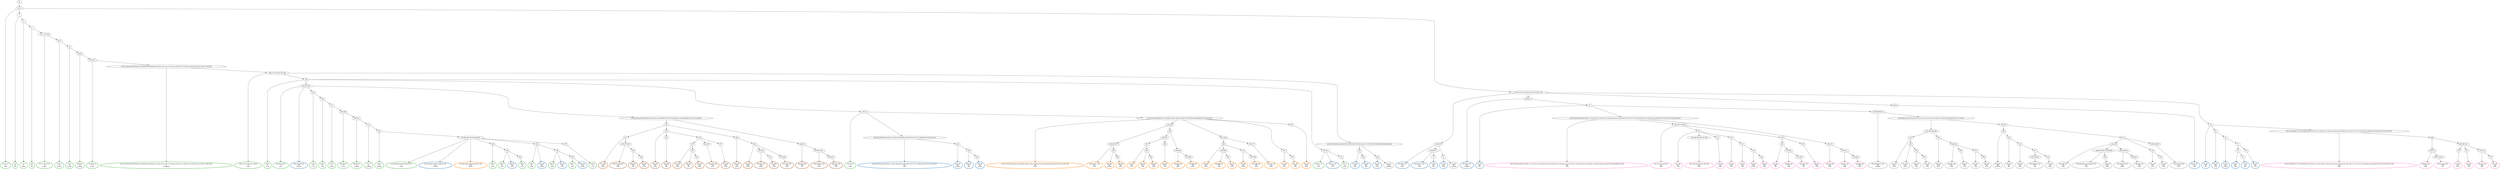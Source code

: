 digraph T {
	{
		rank=same
		296 [penwidth=3,colorscheme=set19,color=3,label="0;1;2;3_P\nP\n4.9%"]
		294 [penwidth=3,colorscheme=set19,color=3,label="5_P\nP\n5%"]
		292 [penwidth=3,colorscheme=set19,color=3,label="6_P\nP\n0.82%"]
		290 [penwidth=3,colorscheme=set19,color=3,label="8_P\nP\n5%"]
		288 [penwidth=3,colorscheme=set19,color=3,label="9;11;13;14;16_P\nP\n0.29%"]
		286 [penwidth=3,colorscheme=set19,color=3,label="19;21_P\nP\n0.22%"]
		284 [penwidth=3,colorscheme=set19,color=3,label="24_P\nP\n0.25%"]
		282 [penwidth=3,colorscheme=set19,color=3,label="26;28_P\nP\n0.028%"]
		280 [penwidth=3,colorscheme=set19,color=3,label="30;32;33_P\nP\n0.14%"]
		278 [penwidth=3,colorscheme=set19,color=3,label="34;37;41;45;48;55;58;63;68;72;78;80;85;87;90;92;99;101;104;110;112;117;119;124;130;135;137;138;141;143;145;148;151;154;157;160;163_P\nP\n0.00064%"]
		276 [penwidth=3,colorscheme=set19,color=3,label="166;172;179;182;187;188_P\nP\n3.5%"]
		274 [penwidth=3,colorscheme=set19,color=3,label="190_P\nP\n5.1%"]
		272 [penwidth=3,colorscheme=set19,color=3,label="194;201;206_P\nP\n2.2%"]
		270 [penwidth=3,colorscheme=set19,color=3,label="218_P\nP\n1.1%"]
		268 [penwidth=3,colorscheme=set19,color=3,label="228_P\nP\n1.2%"]
		266 [penwidth=3,colorscheme=set19,color=3,label="277_P\nP\n0.43%"]
		264 [penwidth=3,colorscheme=set19,color=3,label="282;295_P\nP\n0.12%"]
		262 [penwidth=3,colorscheme=set19,color=3,label="298;303_P\nP\n0.058%"]
		260 [penwidth=3,colorscheme=set19,color=3,label="311_P\nP\n0.056%"]
		258 [penwidth=3,colorscheme=set19,color=3,label="322_P\nP\n0.025%"]
		256 [penwidth=3,colorscheme=set19,color=3,label="335;340;368;379;383;386;387_P\nP\n3.3%"]
		254 [penwidth=3,colorscheme=set19,color=3,label="390_P\nP\n3.5%"]
		252 [penwidth=3,colorscheme=set19,color=3,label="396_P\nP\n10%"]
		250 [penwidth=3,colorscheme=set19,color=3,label="399_P\nP\n5.7%"]
		248 [penwidth=3,colorscheme=set19,color=3,label="394_P\nP\n9.6%"]
		246 [penwidth=3,colorscheme=set19,color=3,label="398_P\nP\n5.9%"]
		244 [penwidth=3,colorscheme=set19,color=3,label="403_P\nP\n6%"]
		242 [penwidth=3,colorscheme=set19,color=3,label="397_P\nP\n7.1%"]
		240 [penwidth=3,colorscheme=set19,color=3,label="197;212_P\nP\n5.9%"]
		238 [penwidth=3,colorscheme=set19,color=3,label="200;211_P\nP\n3.9%"]
		236 [penwidth=3,colorscheme=set19,color=3,label="217_P\nP\n8.6%"]
		233 [penwidth=3,colorscheme=set19,color=2,label="36;39;50_M1\nM1\n2.4%"]
		231 [penwidth=3,colorscheme=set19,color=2,label="54;62;67;71_M1\nM1\n1.5%"]
		229 [penwidth=3,colorscheme=set19,color=2,label="74_M1\nM1\n6%"]
		227 [penwidth=3,colorscheme=set19,color=2,label="61_M1\nM1\n7.6%"]
		225 [penwidth=3,colorscheme=set19,color=2,label="38;44;47_M1\nM1\n0.092%"]
		223 [penwidth=3,colorscheme=set19,color=2,label="53_M1\nM1\n5%"]
		221 [penwidth=3,colorscheme=set19,color=2,label="40;43_M1\nM1\n7.2%"]
		219 [penwidth=3,colorscheme=set19,color=2,label="42_M1\nM1\n2%"]
		217 [penwidth=3,colorscheme=set19,color=2,label="46_M1\nM1\n2.3%"]
		215 [penwidth=3,colorscheme=set19,color=2,label="52_M1\nM1\n0.45%"]
		212 [penwidth=3,colorscheme=set19,color=2,label="59_M1\nM1\n1.8%"]
		210 [penwidth=3,colorscheme=set19,color=2,label="73_M1\nM1\n6%"]
		208 [penwidth=3,colorscheme=set19,color=2,label="65_M1\nM1\n7.7%"]
		207 [penwidth=3,colorscheme=set19,color=2,label="194;201;206_M1\nM1\n0.014%"]
		206 [penwidth=3,colorscheme=set19,color=2,label="335;340;368;379;383;386;387_M1\nM1\n0.031%"]
		205 [penwidth=3,colorscheme=set19,color=2,label="396_M1\nM1\n2.3%"]
		204 [penwidth=3,colorscheme=set19,color=2,label="394_M1\nM1\n0.42%"]
		203 [penwidth=3,colorscheme=set19,color=2,label="398_M1\nM1\n1.5%"]
		202 [penwidth=3,colorscheme=set19,color=2,label="403_M1\nM1\n0.18%"]
		200 [penwidth=3,colorscheme=set19,color=2,label="226;235;256;263;293;302;317;328;339;346;354;359;365;370;373;377;388;405;407;410;412;414_M1\nM1\n10%"]
		198 [penwidth=3,colorscheme=set19,color=2,label="424_M1\nM1\n0.26%"]
		196 [penwidth=3,colorscheme=set19,color=2,label="428_M1\nM1\n3%"]
		194 [penwidth=3,colorscheme=set19,color=2,label="430_M1\nM1\n5.2%"]
		193 [penwidth=3,colorscheme=set19,color=2,label="200;211_M1\nM1\n3.7%"]
		190 [penwidth=3,colorscheme=set19,color=2,label="419_M1\nM1\n4.6%"]
		188 [penwidth=3,colorscheme=set19,color=2,label="426_M1\nM1\n10%"]
		186 [penwidth=3,colorscheme=set19,color=2,label="422_M1\nM1\n8.2%"]
		184 [penwidth=3,colorscheme=set19,color=8,label="60;70;79;82;84;96;103;109;111;114;116;123;126;129;133;144;146;152;153;156;162;165;170;176;177;180;183;185;191;202;207;214;222;230;237;245;272;278;283;290;297_M2\nM2\n1.5%"]
		182 [penwidth=3,colorscheme=set19,color=8,label="301;307;310;320_M2\nM2\n1.8%"]
		180 [penwidth=3,colorscheme=set19,color=8,label="327_M2\nM2\n1.7%"]
		178 [penwidth=3,colorscheme=set19,color=8,label="332;338;345;352;357;363_M2\nM2\n6.9%"]
		176 [penwidth=3,colorscheme=set19,color=8,label="337_M2\nM2\n5.5%"]
		174 [penwidth=3,colorscheme=set19,color=8,label="344_M2\nM2\n1.7%"]
		172 [penwidth=3,colorscheme=set19,color=8,label="351_M2\nM2\n1.4%"]
		170 [penwidth=3,colorscheme=set19,color=8,label="356_M2\nM2\n0.73%"]
		168 [penwidth=3,colorscheme=set19,color=8,label="362_M2\nM2\n5.2%"]
		165 [penwidth=3,colorscheme=set19,color=8,label="343_M2\nM2\n4%"]
		163 [penwidth=3,colorscheme=set19,color=8,label="350;355_M2\nM2\n1.8%"]
		161 [penwidth=3,colorscheme=set19,color=8,label="361;367_M2\nM2\n5%"]
		159 [penwidth=3,colorscheme=set19,color=8,label="349_M2\nM2\n7.5%"]
		157 [penwidth=3,colorscheme=set19,color=8,label="306;315_M2\nM2\n6.2%"]
		155 [penwidth=3,colorscheme=set19,color=8,label="326;331_M2\nM2\n2.9%"]
		153 [penwidth=3,colorscheme=set19,color=8,label="342;348_M2\nM2\n5.4%"]
		151 [penwidth=3,colorscheme=set19,color=8,label="49;51;56;64;69;75;77;81;83;88;93;97;105;107;113;118;120;127;128;132;136;142;155;159;161;167;169;171;173;175;181;184;189;192;195;203;215;219;223;251;257_M2\nM2\n2.9%"]
		148 [penwidth=3,colorscheme=set19,color=8,label="296;300_M2\nM2\n4.4%"]
		146 [penwidth=3,colorscheme=set19,color=8,label="305;314;324_M2\nM2\n7%"]
		143 [penwidth=3,colorscheme=set19,color=8,label="319_M2\nM2\n5.1%"]
		141 [penwidth=3,colorscheme=set19,color=8,label="323_M2\nM2\n13%"]
		139 [penwidth=3,colorscheme=set19,color=8,label="325;330_M2\nM2\n3.5%"]
		137 [penwidth=3,colorscheme=set19,color=8,label="347_M2\nM2\n5.2%"]
		136 [penwidth=3,colorscheme=set19,color=9,label="61_M3\nM3\n0.012%"]
		134 [penwidth=3,colorscheme=set19,color=9,label="66;76;86;89;91_M3\nM3\n0.004%"]
		130 [penwidth=3,colorscheme=set19,color=9,label="233_M3\nM3\n3.9%"]
		128 [penwidth=3,colorscheme=set19,color=9,label="241_M3\nM3\n3.2%"]
		126 [penwidth=3,colorscheme=set19,color=9,label="269_M3\nM3\n1.2%"]
		124 [penwidth=3,colorscheme=set19,color=9,label="281_M3\nM3\n7.9%"]
		122 [penwidth=3,colorscheme=set19,color=9,label="240_M3\nM3\n6.1%"]
		120 [penwidth=3,colorscheme=set19,color=9,label="248;261_M3\nM3\n6.2%"]
		118 [penwidth=3,colorscheme=set19,color=9,label="268_M3\nM3\n7.3%"]
		116 [penwidth=3,colorscheme=set19,color=9,label="275_M3\nM3\n1.4%"]
		114 [penwidth=3,colorscheme=set19,color=9,label="286_M3\nM3\n5.2%"]
		111 [penwidth=3,colorscheme=set19,color=9,label="208_M3\nM3\n0.075%"]
		109 [penwidth=3,colorscheme=set19,color=9,label="225_M3\nM3\n8%"]
		107 [penwidth=3,colorscheme=set19,color=9,label="232_M3\nM3\n2.6%"]
		104 [penwidth=3,colorscheme=set19,color=9,label="255;260;267_M3\nM3\n9%"]
		102 [penwidth=3,colorscheme=set19,color=9,label="274_M3\nM3\n6.4%"]
		99 [penwidth=3,colorscheme=set19,color=9,label="224;239_M3\nM3\n2.2%"]
		97 [penwidth=3,colorscheme=set19,color=9,label="246;259;266;273;280;285_M3\nM3\n1.3%"]
		95 [penwidth=3,colorscheme=set19,color=9,label="292_M3\nM3\n5.6%"]
		93 [penwidth=3,colorscheme=set19,color=9,label="254;265;279_M3\nM3\n0.65%"]
		91 [penwidth=3,colorscheme=set19,color=9,label="284;291_M3\nM3\n5.6%"]
		89 [penwidth=3,colorscheme=set19,color=9,label="231_M3\nM3\n3.1%"]
		87 [penwidth=3,colorscheme=set19,color=9,label="253_M3\nM3\n7.9%"]
		85 [penwidth=3,colorscheme=set19,color=9,label="238;252;258_M3\nM3\n5.3%"]
		84 [penwidth=3,colorscheme=set19,color=9,label="422_M3\nM3\n0.0079%"]
		80 [penwidth=3,colorscheme=set19,color=7,label="431_M4\nM4\n2.4%"]
		78 [penwidth=3,colorscheme=set19,color=7,label="435;437;446_M4\nM4\n6.2%"]
		76 [penwidth=3,colorscheme=set19,color=7,label="458_M4\nM4\n1.5%"]
		74 [penwidth=3,colorscheme=set19,color=7,label="466_M4\nM4\n5.2%"]
		72 [penwidth=3,colorscheme=set19,color=7,label="434_M4\nM4\n4.1%"]
		70 [penwidth=3,colorscheme=set19,color=7,label="445_M4\nM4\n14%"]
		67 [penwidth=3,colorscheme=set19,color=7,label="457_M4\nM4\n6.4%"]
		65 [penwidth=3,colorscheme=set19,color=7,label="465_M4\nM4\n2%"]
		63 [penwidth=3,colorscheme=set19,color=7,label="481_M4\nM4\n5.1%"]
		61 [penwidth=3,colorscheme=set19,color=7,label="464;476_M4\nM4\n6.1%"]
		59 [penwidth=3,colorscheme=set19,color=7,label="475_M4\nM4\n5.2%"]
		57 [penwidth=3,colorscheme=set19,color=7,label="440_M4\nM4\n9.4%"]
		55 [penwidth=3,colorscheme=set19,color=7,label="444_M4\nM4\n6.9%"]
		53 [penwidth=3,colorscheme=set19,color=7,label="456;463_M4\nM4\n0.35%"]
		51 [penwidth=3,colorscheme=set19,color=7,label="474_M4\nM4\n5.2%"]
		49 [penwidth=3,colorscheme=set19,color=7,label="473;480_M4\nM4\n6.8%"]
		47 [penwidth=3,colorscheme=set19,color=7,label="429;433_M4\nM4\n1%"]
		45 [penwidth=3,colorscheme=set19,color=7,label="439;443;451_M4\nM4\n2.7%"]
		43 [penwidth=3,colorscheme=set19,color=7,label="462;472_M4\nM4\n9.2%"]
		42 [penwidth=3,colorscheme=set19,color=5,label="335;340;368;379;383;386;387_M5\nM5\n0.67%"]
		40 [penwidth=3,colorscheme=set19,color=5,label="221;227;243;249;264;271;276;294;318;321;329;334;360;374;378;382;393;400;404;413;421;423;425_M5\nM5\n9.1%"]
		37 [penwidth=3,colorscheme=set19,color=5,label="438;450;471_M5\nM5\n4.7%"]
		35 [penwidth=3,colorscheme=set19,color=5,label="486_M5\nM5\n0.78%"]
		33 [penwidth=3,colorscheme=set19,color=5,label="489_M5\nM5\n5.2%"]
		29 [penwidth=3,colorscheme=set19,color=5,label="470_M5\nM5\n2.1%"]
		27 [penwidth=3,colorscheme=set19,color=5,label="485_M5\nM5\n1.8%"]
		25 [penwidth=3,colorscheme=set19,color=5,label="488_M5\nM5\n5.6%"]
		23 [penwidth=3,colorscheme=set19,color=5,label="484_M5\nM5\n7.1%"]
		21 [penwidth=3,colorscheme=set19,color=5,label="455;469_M5\nM5\n4.8%"]
		19 [penwidth=3,colorscheme=set19,color=5,label="479;483_M5\nM5\n6.5%"]
		16 [penwidth=3,colorscheme=set19,color=5,label="454_M5\nM5\n5.5%"]
		14 [penwidth=3,colorscheme=set19,color=5,label="460;468_M5\nM5\n3.2%"]
		12 [penwidth=3,colorscheme=set19,color=5,label="482_M5\nM5\n5.2%"]
		10 [penwidth=3,colorscheme=set19,color=5,label="478_M5\nM5\n0.43%"]
		8 [penwidth=3,colorscheme=set19,color=5,label="487;490_M5\nM5\n5.2%"]
		6 [penwidth=3,colorscheme=set19,color=5,label="459;477_M5\nM5\n6.6%"]
		4 [penwidth=3,colorscheme=set19,color=5,label="447_M5\nM5\n6.3%"]
		2 [penwidth=3,colorscheme=set19,color=5,label="467_M5\nM5\n10%"]
		0 [penwidth=3,colorscheme=set19,color=5,label="453_M5\nM5\n8.8%"]
	}
	298 [label="GL"]
	297 [label="0;1;2;3"]
	295 [label="5"]
	293 [label="6"]
	291 [label="8"]
	289 [label="9;11;13;14;16"]
	287 [label="19;21"]
	285 [label="24"]
	283 [label="26;28"]
	281 [label="30;32;33"]
	279 [label="34;37;41;45;48;55;58;63;68;72;78;80;85;87;90;92;99;101;104;110;112;117;119;124;130;135;137;138;141;143;145;148;151;154;157;160;163"]
	277 [label="166;172;179;182;187;188"]
	275 [label="190"]
	273 [label="194;201;206"]
	271 [label="218"]
	269 [label="228"]
	267 [label="277"]
	265 [label="282;295"]
	263 [label="298;303"]
	261 [label="311"]
	259 [label="322"]
	257 [label="335;340;368;379;383;386;387"]
	255 [label="390"]
	253 [label="396"]
	251 [label="399"]
	249 [label="394"]
	247 [label="398"]
	245 [label="403"]
	243 [label="397"]
	241 [label="197;212"]
	239 [label="200;211"]
	237 [label="217"]
	235 [label="4;7;10;12;15;17;18;20;22;23;25;27;29;31;35"]
	234 [label="36;39;50"]
	232 [label="54;62;67;71"]
	230 [label="74"]
	228 [label="61"]
	226 [label="38;44;47"]
	224 [label="53"]
	222 [label="40;43"]
	220 [label="42"]
	218 [label="46"]
	216 [label="52"]
	214 [label="57"]
	213 [label="59"]
	211 [label="73"]
	209 [label="65"]
	201 [label="226;235;256;263;293;302;317;328;339;346;354;359;365;370;373;377;388;405;407;410;412;414"]
	199 [label="424"]
	197 [label="428"]
	195 [label="430"]
	192 [label="205;210;220;234;242;262;270;287;316;333;353;358;364;371;376;381;385;389;392;395;402;409;416"]
	191 [label="419"]
	189 [label="426"]
	187 [label="422"]
	185 [label="60;70;79;82;84;96;103;109;111;114;116;123;126;129;133;144;146;152;153;156;162;165;170;176;177;180;183;185;191;202;207;214;222;230;237;245;272;278;283;290;297"]
	183 [label="301;307;310;320"]
	181 [label="327"]
	179 [label="332;338;345;352;357;363"]
	177 [label="337"]
	175 [label="344"]
	173 [label="351"]
	171 [label="356"]
	169 [label="362"]
	167 [label="336"]
	166 [label="343"]
	164 [label="350;355"]
	162 [label="361;367"]
	160 [label="349"]
	158 [label="306;315"]
	156 [label="326;331"]
	154 [label="342;348"]
	152 [label="49;51;56;64;69;75;77;81;83;88;93;97;105;107;113;118;120;127;128;132;136;142;155;159;161;167;169;171;173;175;181;184;189;192;195;203;215;219;223;251;257"]
	150 [label="289"]
	149 [label="296;300"]
	147 [label="305;314;324"]
	145 [label="299;309;313"]
	144 [label="319"]
	142 [label="323"]
	140 [label="325;330"]
	138 [label="347"]
	135 [label="66;76;86;89;91"]
	133 [label="94;95;98;100;102;106;108;115;121;122;125;131;134;139;140;147;149;150;158;164;168;174;178;186"]
	132 [label="193;196;199;209"]
	131 [label="233"]
	129 [label="241"]
	127 [label="269"]
	125 [label="281"]
	123 [label="240"]
	121 [label="248;261"]
	119 [label="268"]
	117 [label="275"]
	115 [label="286"]
	113 [label="198;204"]
	112 [label="208"]
	110 [label="225"]
	108 [label="232"]
	106 [label="247"]
	105 [label="255;260;267"]
	103 [label="274"]
	101 [label="216"]
	100 [label="224;239"]
	98 [label="246;259;266;273;280;285"]
	96 [label="292"]
	94 [label="254;265;279"]
	92 [label="284;291"]
	90 [label="231"]
	88 [label="253"]
	86 [label="238;252;258"]
	83 [label="213;229;236;244;250;288;304;308;312;341;366;369;372;375;380;384;391;401;406;408;411;415;417;418;420"]
	82 [label="427"]
	81 [label="431"]
	79 [label="435;437;446"]
	77 [label="458"]
	75 [label="466"]
	73 [label="434"]
	71 [label="445"]
	69 [label="452"]
	68 [label="457"]
	66 [label="465"]
	64 [label="481"]
	62 [label="464;476"]
	60 [label="475"]
	58 [label="440"]
	56 [label="444"]
	54 [label="456;463"]
	52 [label="474"]
	50 [label="473;480"]
	48 [label="429;433"]
	46 [label="439;443;451"]
	44 [label="462;472"]
	41 [label="221;227;243;249;264;271;276;294;318;321;329;334;360;374;378;382;393;400;404;413;421;423;425"]
	39 [label="432;436"]
	38 [label="438;450;471"]
	36 [label="486"]
	34 [label="489"]
	32 [label="442"]
	31 [label="449;461"]
	30 [label="470"]
	28 [label="485"]
	26 [label="488"]
	24 [label="484"]
	22 [label="455;469"]
	20 [label="479;483"]
	18 [label="441;448"]
	17 [label="454"]
	15 [label="460;468"]
	13 [label="482"]
	11 [label="478"]
	9 [label="487;490"]
	7 [label="459;477"]
	5 [label="447"]
	3 [label="467"]
	1 [label="453"]
	298 -> 297
	297 -> 296
	297 -> 295
	297 -> 235
	295 -> 294
	295 -> 293
	293 -> 292
	293 -> 291
	291 -> 290
	291 -> 289
	289 -> 288
	289 -> 287
	287 -> 286
	287 -> 285
	285 -> 284
	285 -> 283
	283 -> 282
	283 -> 281
	281 -> 280
	281 -> 279
	279 -> 278
	279 -> 277
	277 -> 276
	277 -> 275
	277 -> 192
	275 -> 274
	275 -> 273
	275 -> 241
	275 -> 239
	273 -> 272
	273 -> 271
	273 -> 207
	273 -> 83
	271 -> 270
	271 -> 269
	269 -> 268
	269 -> 267
	267 -> 266
	267 -> 265
	265 -> 264
	265 -> 263
	263 -> 262
	263 -> 261
	261 -> 260
	261 -> 259
	259 -> 258
	259 -> 257
	257 -> 256
	257 -> 255
	257 -> 249
	257 -> 243
	257 -> 206
	257 -> 42
	255 -> 254
	255 -> 253
	253 -> 252
	253 -> 251
	253 -> 205
	251 -> 250
	249 -> 248
	249 -> 247
	249 -> 204
	247 -> 246
	247 -> 245
	247 -> 203
	245 -> 244
	245 -> 202
	243 -> 242
	241 -> 240
	241 -> 201
	241 -> 41
	239 -> 238
	239 -> 237
	239 -> 193
	237 -> 236
	235 -> 234
	235 -> 226
	235 -> 222
	235 -> 220
	234 -> 233
	234 -> 232
	234 -> 228
	232 -> 231
	232 -> 230
	230 -> 229
	228 -> 227
	228 -> 136
	226 -> 225
	226 -> 224
	224 -> 223
	224 -> 185
	224 -> 135
	222 -> 221
	220 -> 219
	220 -> 218
	220 -> 152
	218 -> 217
	218 -> 216
	216 -> 215
	216 -> 214
	214 -> 213
	214 -> 209
	213 -> 212
	213 -> 211
	211 -> 210
	209 -> 208
	201 -> 200
	201 -> 199
	199 -> 198
	199 -> 197
	197 -> 196
	197 -> 195
	195 -> 194
	192 -> 191
	192 -> 187
	191 -> 190
	191 -> 189
	189 -> 188
	187 -> 186
	187 -> 84
	185 -> 184
	185 -> 183
	185 -> 158
	183 -> 182
	183 -> 181
	183 -> 167
	181 -> 180
	181 -> 179
	181 -> 177
	181 -> 175
	179 -> 178
	177 -> 176
	175 -> 174
	175 -> 173
	173 -> 172
	173 -> 171
	171 -> 170
	171 -> 169
	169 -> 168
	167 -> 166
	167 -> 160
	166 -> 165
	166 -> 164
	164 -> 163
	164 -> 162
	162 -> 161
	160 -> 159
	158 -> 157
	158 -> 156
	156 -> 155
	156 -> 154
	154 -> 153
	152 -> 151
	152 -> 150
	150 -> 149
	150 -> 145
	149 -> 148
	149 -> 147
	147 -> 146
	145 -> 144
	145 -> 142
	145 -> 140
	144 -> 143
	142 -> 141
	140 -> 139
	140 -> 138
	138 -> 137
	135 -> 134
	135 -> 133
	133 -> 132
	133 -> 113
	132 -> 131
	132 -> 123
	131 -> 130
	131 -> 129
	129 -> 128
	129 -> 127
	127 -> 126
	127 -> 125
	125 -> 124
	123 -> 122
	123 -> 121
	121 -> 120
	121 -> 119
	121 -> 117
	119 -> 118
	117 -> 116
	117 -> 115
	115 -> 114
	113 -> 112
	113 -> 101
	112 -> 111
	112 -> 110
	110 -> 109
	110 -> 108
	108 -> 107
	108 -> 106
	106 -> 105
	106 -> 103
	105 -> 104
	103 -> 102
	101 -> 100
	101 -> 90
	101 -> 86
	100 -> 99
	100 -> 98
	100 -> 94
	98 -> 97
	98 -> 96
	96 -> 95
	94 -> 93
	94 -> 92
	92 -> 91
	90 -> 89
	90 -> 88
	88 -> 87
	86 -> 85
	83 -> 82
	83 -> 48
	82 -> 81
	82 -> 73
	82 -> 58
	81 -> 80
	81 -> 79
	79 -> 78
	79 -> 77
	77 -> 76
	77 -> 75
	75 -> 74
	73 -> 72
	73 -> 71
	73 -> 69
	71 -> 70
	69 -> 68
	69 -> 62
	69 -> 60
	68 -> 67
	68 -> 66
	66 -> 65
	66 -> 64
	64 -> 63
	62 -> 61
	60 -> 59
	58 -> 57
	58 -> 56
	56 -> 55
	56 -> 54
	56 -> 50
	54 -> 53
	54 -> 52
	52 -> 51
	50 -> 49
	48 -> 47
	48 -> 46
	46 -> 45
	46 -> 44
	44 -> 43
	41 -> 40
	41 -> 39
	41 -> 18
	41 -> 5
	41 -> 1
	39 -> 38
	39 -> 32
	38 -> 37
	38 -> 36
	36 -> 35
	36 -> 34
	34 -> 33
	32 -> 31
	32 -> 22
	31 -> 30
	31 -> 24
	30 -> 29
	30 -> 28
	28 -> 27
	28 -> 26
	26 -> 25
	24 -> 23
	22 -> 21
	22 -> 20
	20 -> 19
	18 -> 17
	18 -> 7
	17 -> 16
	17 -> 15
	17 -> 11
	15 -> 14
	15 -> 13
	13 -> 12
	11 -> 10
	11 -> 9
	9 -> 8
	7 -> 6
	5 -> 4
	5 -> 3
	3 -> 2
	1 -> 0
}
